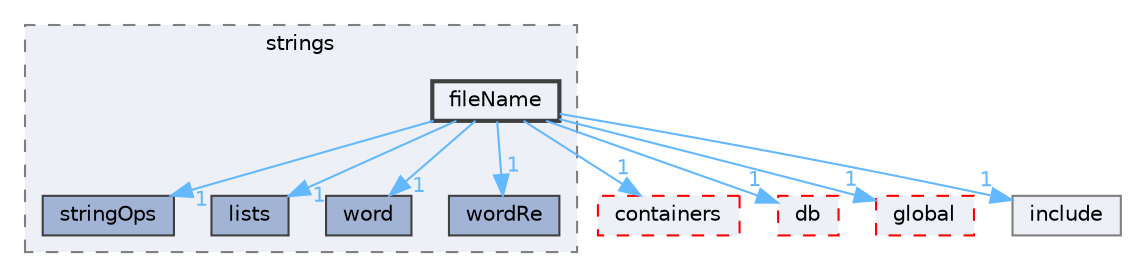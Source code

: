 digraph "src/OpenFOAM/primitives/strings/fileName"
{
 // LATEX_PDF_SIZE
  bgcolor="transparent";
  edge [fontname=Helvetica,fontsize=10,labelfontname=Helvetica,labelfontsize=10];
  node [fontname=Helvetica,fontsize=10,shape=box,height=0.2,width=0.4];
  compound=true
  subgraph clusterdir_ce1ee507886310df0e74ee2e624fbc88 {
    graph [ bgcolor="#edf0f7", pencolor="grey50", label="strings", fontname=Helvetica,fontsize=10 style="filled,dashed", URL="dir_ce1ee507886310df0e74ee2e624fbc88.html",tooltip=""]
  dir_04595600e69ea764b416a13a9b2786bb [label="stringOps", fillcolor="#a2b4d6", color="grey25", style="filled", URL="dir_04595600e69ea764b416a13a9b2786bb.html",tooltip=""];
  dir_3225460a2bc040f976df3516175e6565 [label="lists", fillcolor="#a2b4d6", color="grey25", style="filled", URL="dir_3225460a2bc040f976df3516175e6565.html",tooltip=""];
  dir_37e5616194788bea54b108232e896e64 [label="word", fillcolor="#a2b4d6", color="grey25", style="filled", URL="dir_37e5616194788bea54b108232e896e64.html",tooltip=""];
  dir_c3392db1efe9a2640802296c6b320902 [label="wordRe", fillcolor="#a2b4d6", color="grey25", style="filled", URL="dir_c3392db1efe9a2640802296c6b320902.html",tooltip=""];
  dir_e0766cf37aa68a893986759610a2c525 [label="fileName", fillcolor="#edf0f7", color="grey25", style="filled,bold", URL="dir_e0766cf37aa68a893986759610a2c525.html",tooltip=""];
  }
  dir_19d0872053bde092be81d7fe3f56cbf7 [label="containers", fillcolor="#edf0f7", color="red", style="filled,dashed", URL="dir_19d0872053bde092be81d7fe3f56cbf7.html",tooltip=""];
  dir_63c634f7a7cfd679ac26c67fb30fc32f [label="db", fillcolor="#edf0f7", color="red", style="filled,dashed", URL="dir_63c634f7a7cfd679ac26c67fb30fc32f.html",tooltip=""];
  dir_8583492183f4d27c76555f8f333dd07b [label="global", fillcolor="#edf0f7", color="red", style="filled,dashed", URL="dir_8583492183f4d27c76555f8f333dd07b.html",tooltip=""];
  dir_e954e9f5966bc1c681a414ec8bd0ee15 [label="include", fillcolor="#edf0f7", color="grey50", style="filled", URL="dir_e954e9f5966bc1c681a414ec8bd0ee15.html",tooltip=""];
  dir_e0766cf37aa68a893986759610a2c525->dir_04595600e69ea764b416a13a9b2786bb [headlabel="1", labeldistance=1.5 headhref="dir_001355_003791.html" href="dir_001355_003791.html" color="steelblue1" fontcolor="steelblue1"];
  dir_e0766cf37aa68a893986759610a2c525->dir_19d0872053bde092be81d7fe3f56cbf7 [headlabel="1", labeldistance=1.5 headhref="dir_001355_000669.html" href="dir_001355_000669.html" color="steelblue1" fontcolor="steelblue1"];
  dir_e0766cf37aa68a893986759610a2c525->dir_3225460a2bc040f976df3516175e6565 [headlabel="1", labeldistance=1.5 headhref="dir_001355_002242.html" href="dir_001355_002242.html" color="steelblue1" fontcolor="steelblue1"];
  dir_e0766cf37aa68a893986759610a2c525->dir_37e5616194788bea54b108232e896e64 [headlabel="1", labeldistance=1.5 headhref="dir_001355_004412.html" href="dir_001355_004412.html" color="steelblue1" fontcolor="steelblue1"];
  dir_e0766cf37aa68a893986759610a2c525->dir_63c634f7a7cfd679ac26c67fb30fc32f [headlabel="1", labeldistance=1.5 headhref="dir_001355_000817.html" href="dir_001355_000817.html" color="steelblue1" fontcolor="steelblue1"];
  dir_e0766cf37aa68a893986759610a2c525->dir_8583492183f4d27c76555f8f333dd07b [headlabel="1", labeldistance=1.5 headhref="dir_001355_001645.html" href="dir_001355_001645.html" color="steelblue1" fontcolor="steelblue1"];
  dir_e0766cf37aa68a893986759610a2c525->dir_c3392db1efe9a2640802296c6b320902 [headlabel="1", labeldistance=1.5 headhref="dir_001355_004413.html" href="dir_001355_004413.html" color="steelblue1" fontcolor="steelblue1"];
  dir_e0766cf37aa68a893986759610a2c525->dir_e954e9f5966bc1c681a414ec8bd0ee15 [headlabel="1", labeldistance=1.5 headhref="dir_001355_001804.html" href="dir_001355_001804.html" color="steelblue1" fontcolor="steelblue1"];
}
